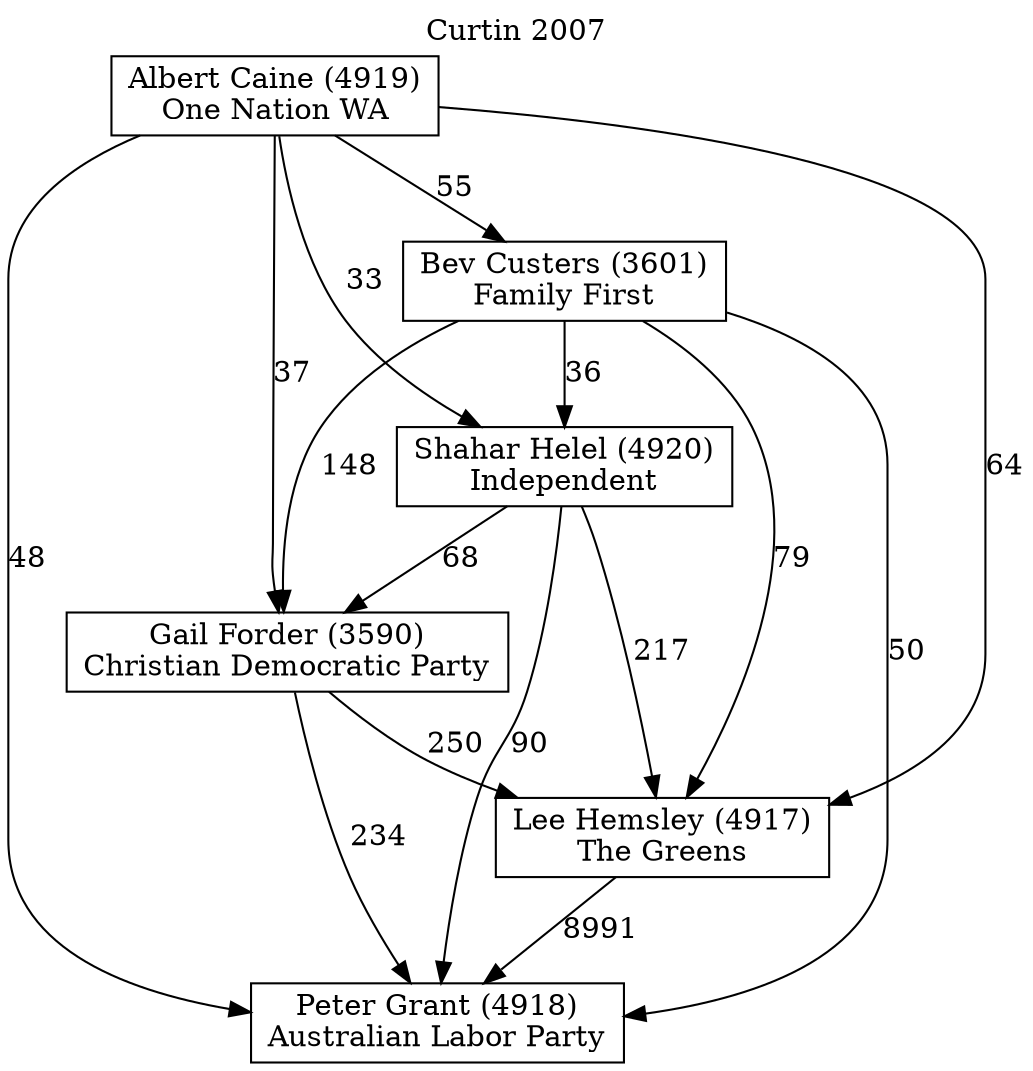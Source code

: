 // House preference flow
digraph "Peter Grant (4918)_Curtin_2007" {
	graph [label="Curtin 2007" labelloc=t mclimit=10]
	node [shape=box]
	"Peter Grant (4918)" [label="Peter Grant (4918)
Australian Labor Party"]
	"Lee Hemsley (4917)" [label="Lee Hemsley (4917)
The Greens"]
	"Gail Forder (3590)" [label="Gail Forder (3590)
Christian Democratic Party"]
	"Shahar Helel (4920)" [label="Shahar Helel (4920)
Independent"]
	"Bev Custers (3601)" [label="Bev Custers (3601)
Family First"]
	"Albert Caine (4919)" [label="Albert Caine (4919)
One Nation WA"]
	"Lee Hemsley (4917)" -> "Peter Grant (4918)" [label=8991]
	"Gail Forder (3590)" -> "Lee Hemsley (4917)" [label=250]
	"Shahar Helel (4920)" -> "Gail Forder (3590)" [label=68]
	"Bev Custers (3601)" -> "Shahar Helel (4920)" [label=36]
	"Albert Caine (4919)" -> "Bev Custers (3601)" [label=55]
	"Gail Forder (3590)" -> "Peter Grant (4918)" [label=234]
	"Shahar Helel (4920)" -> "Peter Grant (4918)" [label=90]
	"Bev Custers (3601)" -> "Peter Grant (4918)" [label=50]
	"Albert Caine (4919)" -> "Peter Grant (4918)" [label=48]
	"Albert Caine (4919)" -> "Shahar Helel (4920)" [label=33]
	"Bev Custers (3601)" -> "Gail Forder (3590)" [label=148]
	"Albert Caine (4919)" -> "Gail Forder (3590)" [label=37]
	"Shahar Helel (4920)" -> "Lee Hemsley (4917)" [label=217]
	"Bev Custers (3601)" -> "Lee Hemsley (4917)" [label=79]
	"Albert Caine (4919)" -> "Lee Hemsley (4917)" [label=64]
}
